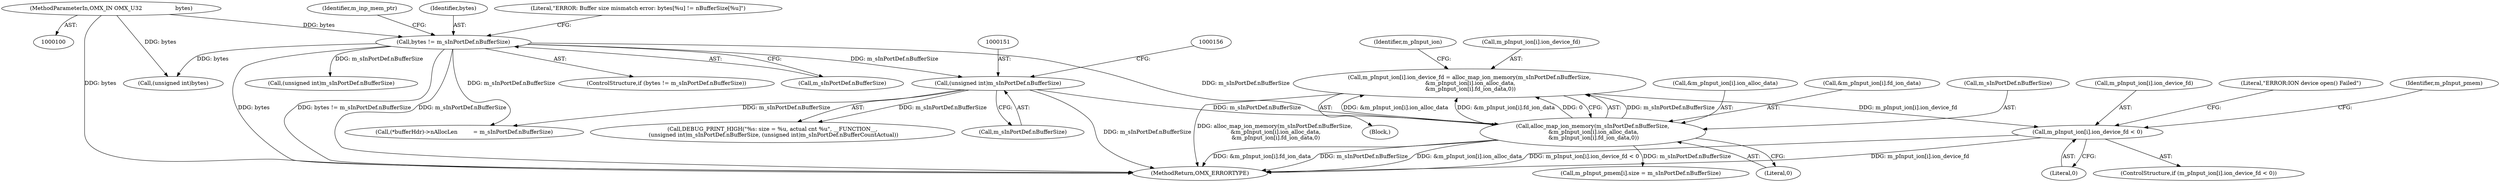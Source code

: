 digraph "0_Android_7558d03e6498e970b761aa44fff6b2c659202d95@array" {
"1000369" [label="(Call,m_pInput_ion[i].ion_device_fd < 0)"];
"1000345" [label="(Call,m_pInput_ion[i].ion_device_fd = alloc_map_ion_memory(m_sInPortDef.nBufferSize,\n &m_pInput_ion[i].ion_alloc_data,\n &m_pInput_ion[i].fd_ion_data,0))"];
"1000351" [label="(Call,alloc_map_ion_memory(m_sInPortDef.nBufferSize,\n &m_pInput_ion[i].ion_alloc_data,\n &m_pInput_ion[i].fd_ion_data,0))"];
"1000150" [label="(Call,(unsigned int)m_sInPortDef.nBufferSize)"];
"1000125" [label="(Call,bytes != m_sInPortDef.nBufferSize)"];
"1000105" [label="(MethodParameterIn,OMX_IN OMX_U32                   bytes)"];
"1000292" [label="(Block,)"];
"1000126" [label="(Identifier,bytes)"];
"1000370" [label="(Call,m_pInput_ion[i].ion_device_fd)"];
"1000355" [label="(Call,&m_pInput_ion[i].ion_alloc_data)"];
"1000345" [label="(Call,m_pInput_ion[i].ion_device_fd = alloc_map_ion_memory(m_sInPortDef.nBufferSize,\n &m_pInput_ion[i].ion_alloc_data,\n &m_pInput_ion[i].fd_ion_data,0))"];
"1000314" [label="(Call,(*bufferHdr)->nAllocLen         = m_sInPortDef.nBufferSize)"];
"1000367" [label="(Literal,0)"];
"1000372" [label="(Identifier,m_pInput_ion)"];
"1000136" [label="(Call,(unsigned int)m_sInPortDef.nBufferSize)"];
"1000147" [label="(Call,DEBUG_PRINT_HIGH(\"%s: size = %u, actual cnt %u\", __FUNCTION__,\n (unsigned int)m_sInPortDef.nBufferSize, (unsigned int)m_sInPortDef.nBufferCountActual))"];
"1000346" [label="(Call,m_pInput_ion[i].ion_device_fd)"];
"1000548" [label="(MethodReturn,OMX_ERRORTYPE)"];
"1000124" [label="(ControlStructure,if (bytes != m_sInPortDef.nBufferSize))"];
"1000375" [label="(Literal,0)"];
"1000133" [label="(Call,(unsigned int)bytes)"];
"1000125" [label="(Call,bytes != m_sInPortDef.nBufferSize)"];
"1000127" [label="(Call,m_sInPortDef.nBufferSize)"];
"1000368" [label="(ControlStructure,if (m_pInput_ion[i].ion_device_fd < 0))"];
"1000152" [label="(Call,m_sInPortDef.nBufferSize)"];
"1000132" [label="(Literal,\"ERROR: Buffer size mismatch error: bytes[%u] != nBufferSize[%u]\")"];
"1000145" [label="(Identifier,m_inp_mem_ptr)"];
"1000361" [label="(Call,&m_pInput_ion[i].fd_ion_data)"];
"1000150" [label="(Call,(unsigned int)m_sInPortDef.nBufferSize)"];
"1000105" [label="(MethodParameterIn,OMX_IN OMX_U32                   bytes)"];
"1000394" [label="(Call,m_pInput_pmem[i].size = m_sInPortDef.nBufferSize)"];
"1000352" [label="(Call,m_sInPortDef.nBufferSize)"];
"1000378" [label="(Literal,\"ERROR:ION device open() Failed\")"];
"1000384" [label="(Identifier,m_pInput_pmem)"];
"1000351" [label="(Call,alloc_map_ion_memory(m_sInPortDef.nBufferSize,\n &m_pInput_ion[i].ion_alloc_data,\n &m_pInput_ion[i].fd_ion_data,0))"];
"1000369" [label="(Call,m_pInput_ion[i].ion_device_fd < 0)"];
"1000369" -> "1000368"  [label="AST: "];
"1000369" -> "1000375"  [label="CFG: "];
"1000370" -> "1000369"  [label="AST: "];
"1000375" -> "1000369"  [label="AST: "];
"1000378" -> "1000369"  [label="CFG: "];
"1000384" -> "1000369"  [label="CFG: "];
"1000369" -> "1000548"  [label="DDG: m_pInput_ion[i].ion_device_fd < 0"];
"1000369" -> "1000548"  [label="DDG: m_pInput_ion[i].ion_device_fd"];
"1000345" -> "1000369"  [label="DDG: m_pInput_ion[i].ion_device_fd"];
"1000345" -> "1000292"  [label="AST: "];
"1000345" -> "1000351"  [label="CFG: "];
"1000346" -> "1000345"  [label="AST: "];
"1000351" -> "1000345"  [label="AST: "];
"1000372" -> "1000345"  [label="CFG: "];
"1000345" -> "1000548"  [label="DDG: alloc_map_ion_memory(m_sInPortDef.nBufferSize,\n &m_pInput_ion[i].ion_alloc_data,\n &m_pInput_ion[i].fd_ion_data,0)"];
"1000351" -> "1000345"  [label="DDG: m_sInPortDef.nBufferSize"];
"1000351" -> "1000345"  [label="DDG: &m_pInput_ion[i].ion_alloc_data"];
"1000351" -> "1000345"  [label="DDG: &m_pInput_ion[i].fd_ion_data"];
"1000351" -> "1000345"  [label="DDG: 0"];
"1000351" -> "1000367"  [label="CFG: "];
"1000352" -> "1000351"  [label="AST: "];
"1000355" -> "1000351"  [label="AST: "];
"1000361" -> "1000351"  [label="AST: "];
"1000367" -> "1000351"  [label="AST: "];
"1000351" -> "1000548"  [label="DDG: &m_pInput_ion[i].fd_ion_data"];
"1000351" -> "1000548"  [label="DDG: m_sInPortDef.nBufferSize"];
"1000351" -> "1000548"  [label="DDG: &m_pInput_ion[i].ion_alloc_data"];
"1000150" -> "1000351"  [label="DDG: m_sInPortDef.nBufferSize"];
"1000125" -> "1000351"  [label="DDG: m_sInPortDef.nBufferSize"];
"1000351" -> "1000394"  [label="DDG: m_sInPortDef.nBufferSize"];
"1000150" -> "1000147"  [label="AST: "];
"1000150" -> "1000152"  [label="CFG: "];
"1000151" -> "1000150"  [label="AST: "];
"1000152" -> "1000150"  [label="AST: "];
"1000156" -> "1000150"  [label="CFG: "];
"1000150" -> "1000548"  [label="DDG: m_sInPortDef.nBufferSize"];
"1000150" -> "1000147"  [label="DDG: m_sInPortDef.nBufferSize"];
"1000125" -> "1000150"  [label="DDG: m_sInPortDef.nBufferSize"];
"1000150" -> "1000314"  [label="DDG: m_sInPortDef.nBufferSize"];
"1000125" -> "1000124"  [label="AST: "];
"1000125" -> "1000127"  [label="CFG: "];
"1000126" -> "1000125"  [label="AST: "];
"1000127" -> "1000125"  [label="AST: "];
"1000132" -> "1000125"  [label="CFG: "];
"1000145" -> "1000125"  [label="CFG: "];
"1000125" -> "1000548"  [label="DDG: bytes"];
"1000125" -> "1000548"  [label="DDG: bytes != m_sInPortDef.nBufferSize"];
"1000125" -> "1000548"  [label="DDG: m_sInPortDef.nBufferSize"];
"1000105" -> "1000125"  [label="DDG: bytes"];
"1000125" -> "1000133"  [label="DDG: bytes"];
"1000125" -> "1000136"  [label="DDG: m_sInPortDef.nBufferSize"];
"1000125" -> "1000314"  [label="DDG: m_sInPortDef.nBufferSize"];
"1000105" -> "1000100"  [label="AST: "];
"1000105" -> "1000548"  [label="DDG: bytes"];
"1000105" -> "1000133"  [label="DDG: bytes"];
}
